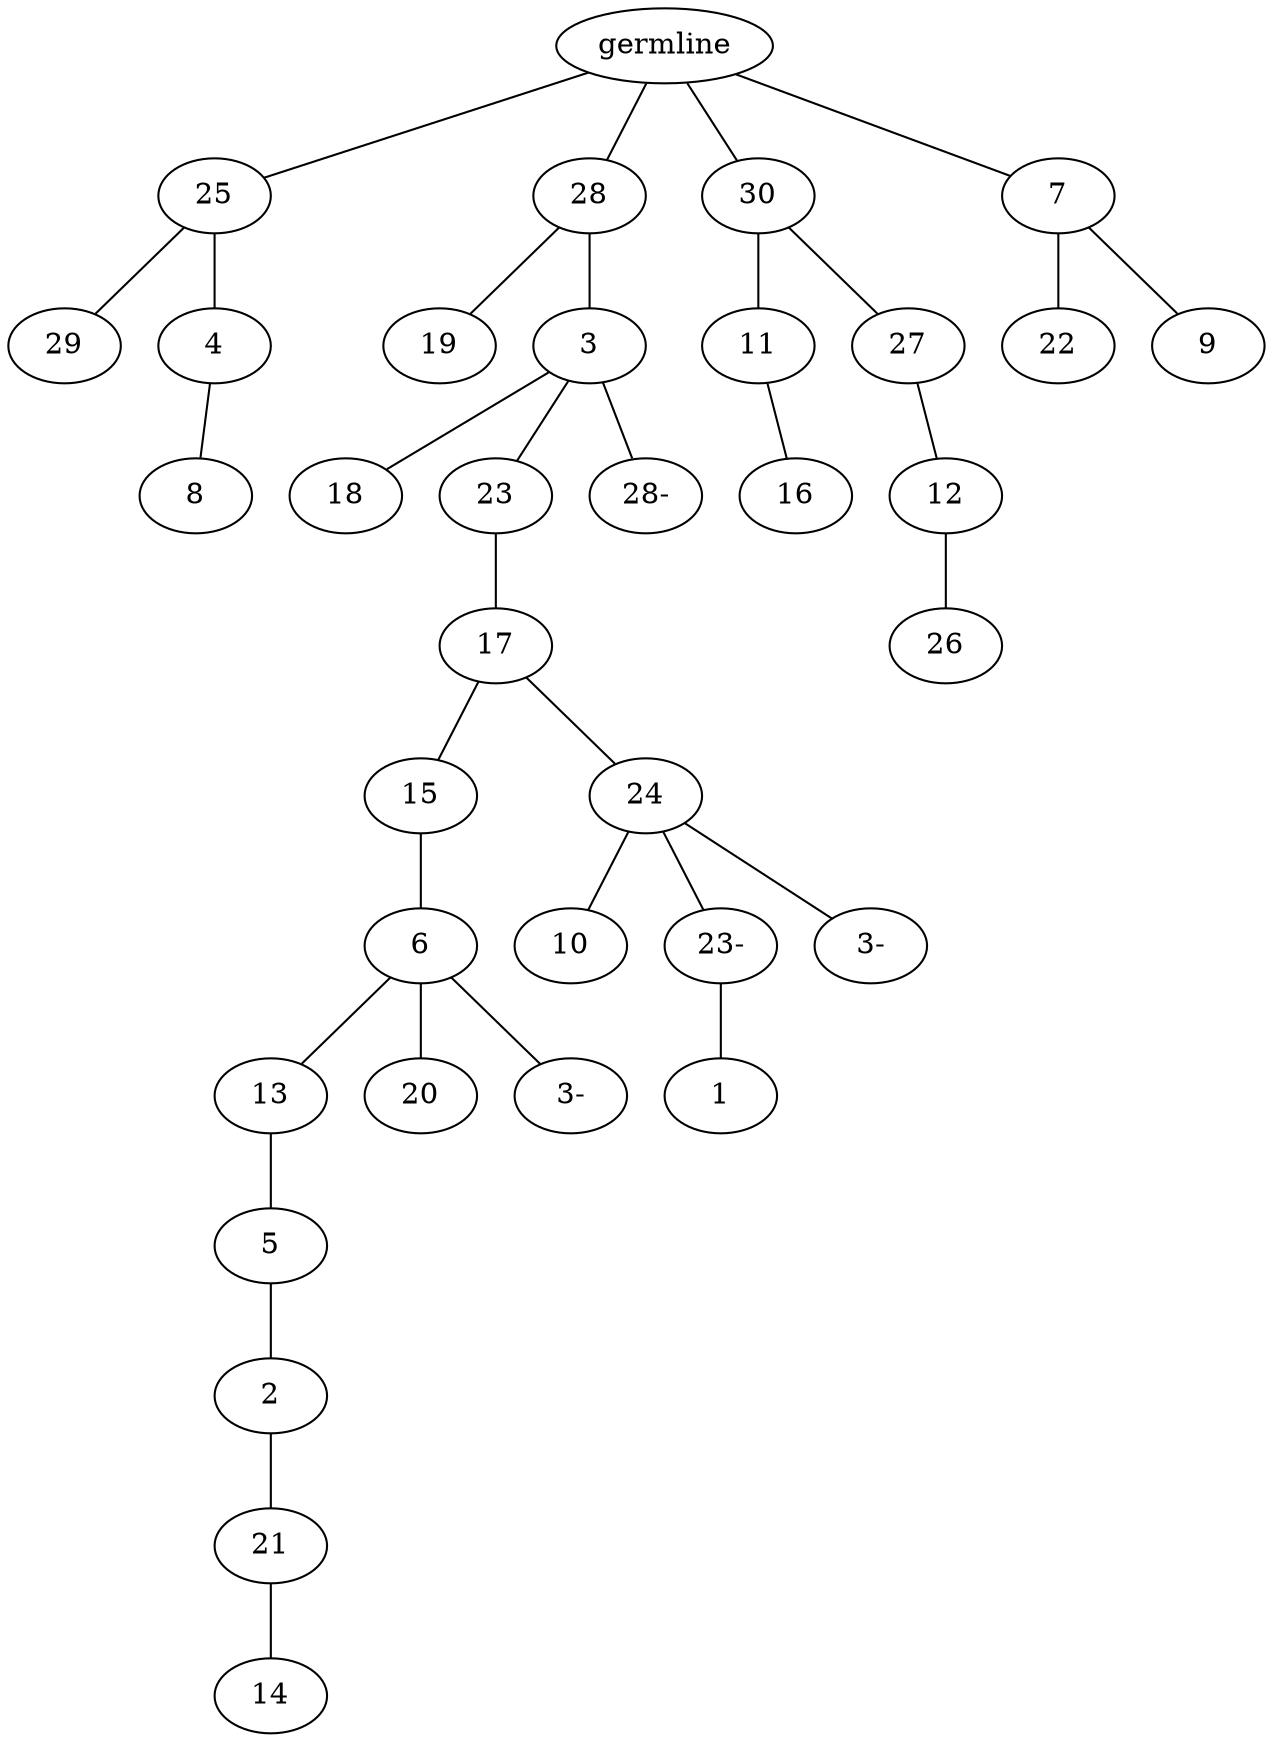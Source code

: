 graph tree {
    "140698012019056" [label="germline"];
    "140698012164640" [label="25"];
    "140698012165888" [label="29"];
    "140698012164736" [label="4"];
    "140698012165936" [label="8"];
    "140698012166656" [label="28"];
    "140698012165792" [label="19"];
    "140698012166800" [label="3"];
    "140698012166512" [label="18"];
    "140698012166560" [label="23"];
    "140698012166704" [label="17"];
    "140698012167520" [label="15"];
    "140698012167856" [label="6"];
    "140698012168144" [label="13"];
    "140698011386160" [label="5"];
    "140698011386448" [label="2"];
    "140698011386736" [label="21"];
    "140698011387024" [label="14"];
    "140698012167952" [label="20"];
    "140698011386688" [label="3-"];
    "140698012167616" [label="24"];
    "140698011387264" [label="10"];
    "140698011387504" [label="23-"];
    "140698011386784" [label="1"];
    "140698011387888" [label="3-"];
    "140698012167808" [label="28-"];
    "140698012167232" [label="30"];
    "140698012166896" [label="11"];
    "140698011387600" [label="16"];
    "140698012165984" [label="27"];
    "140698011387456" [label="12"];
    "140698024451904" [label="26"];
    "140698012165600" [label="7"];
    "140698011387360" [label="22"];
    "140698011388320" [label="9"];
    "140698012019056" -- "140698012164640";
    "140698012019056" -- "140698012166656";
    "140698012019056" -- "140698012167232";
    "140698012019056" -- "140698012165600";
    "140698012164640" -- "140698012165888";
    "140698012164640" -- "140698012164736";
    "140698012164736" -- "140698012165936";
    "140698012166656" -- "140698012165792";
    "140698012166656" -- "140698012166800";
    "140698012166800" -- "140698012166512";
    "140698012166800" -- "140698012166560";
    "140698012166800" -- "140698012167808";
    "140698012166560" -- "140698012166704";
    "140698012166704" -- "140698012167520";
    "140698012166704" -- "140698012167616";
    "140698012167520" -- "140698012167856";
    "140698012167856" -- "140698012168144";
    "140698012167856" -- "140698012167952";
    "140698012167856" -- "140698011386688";
    "140698012168144" -- "140698011386160";
    "140698011386160" -- "140698011386448";
    "140698011386448" -- "140698011386736";
    "140698011386736" -- "140698011387024";
    "140698012167616" -- "140698011387264";
    "140698012167616" -- "140698011387504";
    "140698012167616" -- "140698011387888";
    "140698011387504" -- "140698011386784";
    "140698012167232" -- "140698012166896";
    "140698012167232" -- "140698012165984";
    "140698012166896" -- "140698011387600";
    "140698012165984" -- "140698011387456";
    "140698011387456" -- "140698024451904";
    "140698012165600" -- "140698011387360";
    "140698012165600" -- "140698011388320";
}
